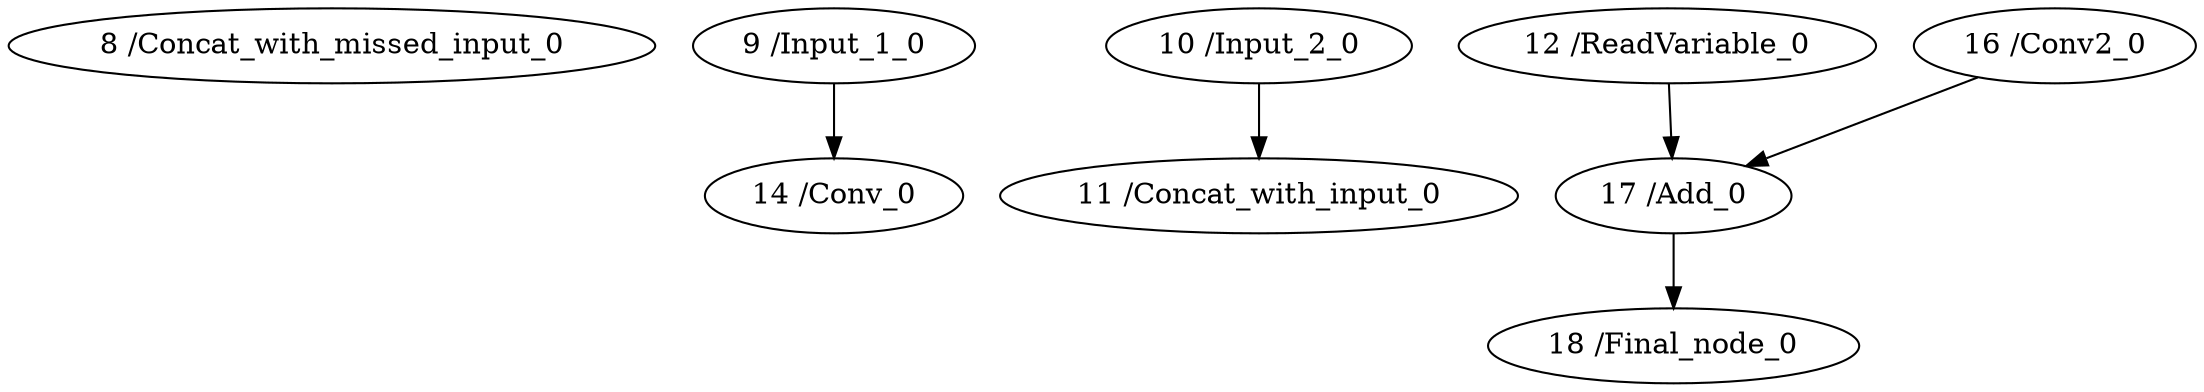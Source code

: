 strict digraph  {
"8 /Concat_with_missed_input_0" [id=8, type=Concat_with_missed_input];
"9 /Input_1_0" [id=9, type=Input_1];
"10 /Input_2_0" [id=10, type=Input_2];
"11 /Concat_with_input_0" [id=11, type=Concat_with_input];
"12 /ReadVariable_0" [id=12, type=ReadVariable];
"14 /Conv_0" [id=14, type=Conv];
"16 /Conv2_0" [id=16, type=Conv2];
"17 /Add_0" [id=17, type=Add];
"18 /Final_node_0" [id=18, type=Final_node];
"9 /Input_1_0" -> "14 /Conv_0";
"10 /Input_2_0" -> "11 /Concat_with_input_0";
"12 /ReadVariable_0" -> "17 /Add_0";
"16 /Conv2_0" -> "17 /Add_0";
"17 /Add_0" -> "18 /Final_node_0";
}
